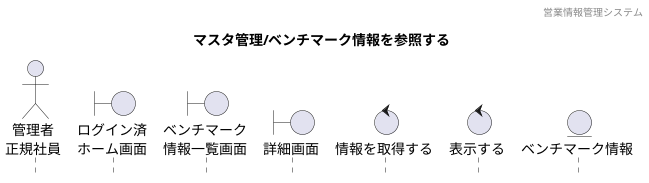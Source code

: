 @startuml ../../images/ベンチマークマスタ/ベンチマークマスタ管理_参照

hide footbox
header 営業情報管理システム
title マスタ管理/ベンチマーク情報を参照する

' actor "" as 
actor "管理者\n正規社員" as a1 

' boundary "" as 
boundary "ログイン済\nホーム画面" as b1
boundary "ベンチマーク\n情報一覧画面" as b2
boundary "詳細画面" as b3

' control "" as c
control "情報を取得する" as c1
' ↑ベンチマークマスタ情報を取得するだったんだけど変更していいかな
control "表示する" as c2


' entity "" as e
entity "ベンチマーク情報" as e1

@enduml